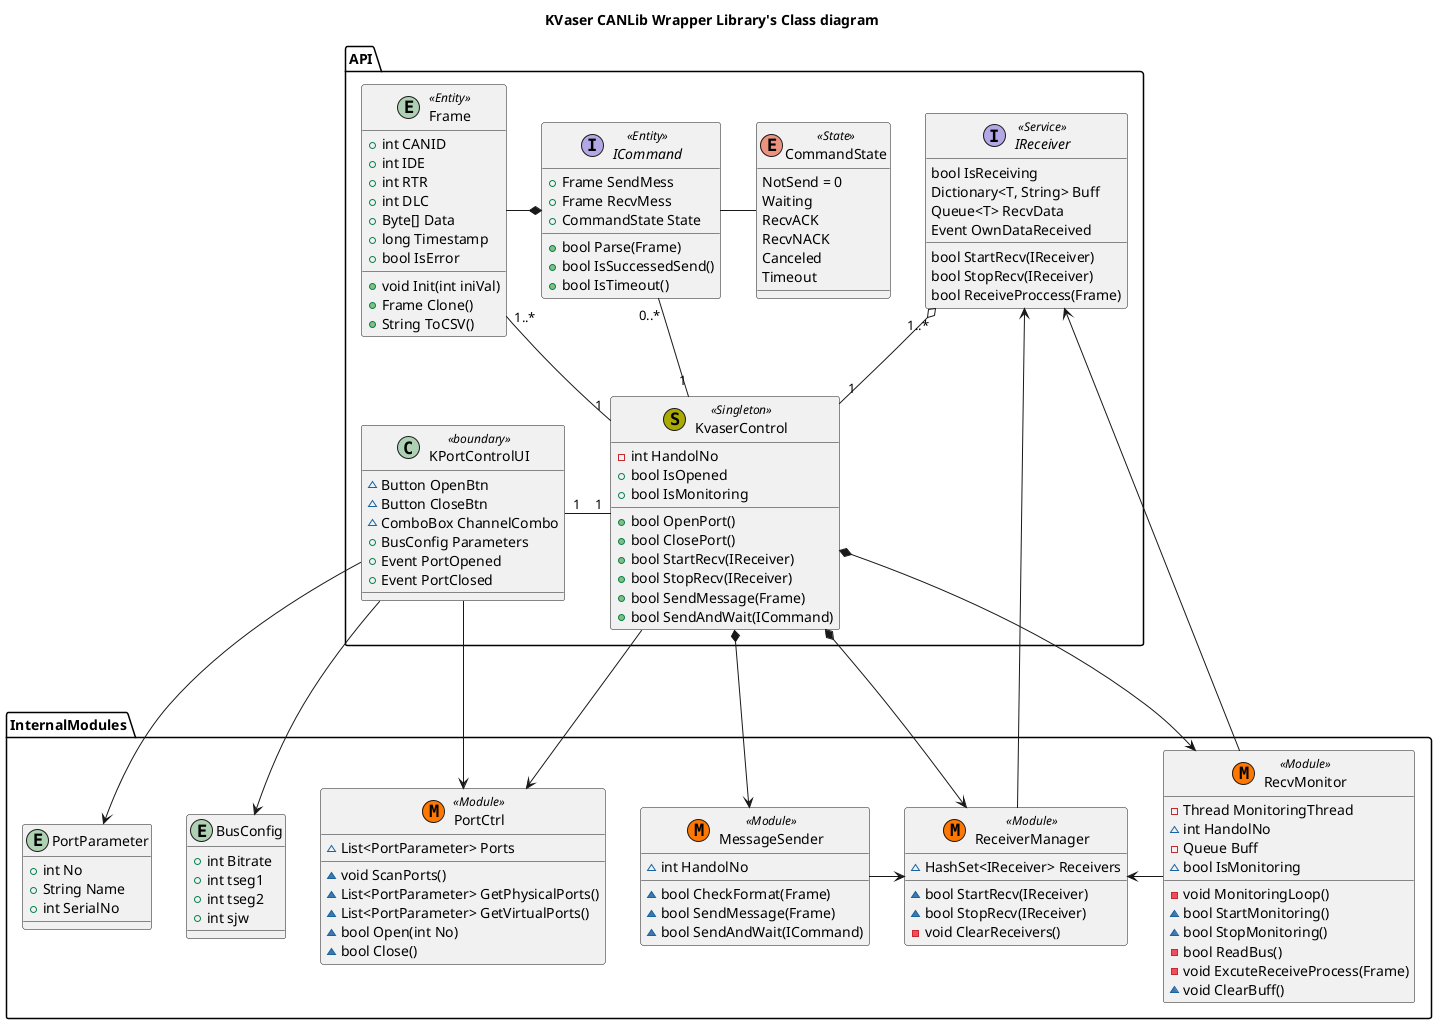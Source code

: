 @startuml

title "KVaser CANLib Wrapper Library's Class diagram"

package API{

    class KPortControlUI<<boundary>>{
        ~Button OpenBtn
        ~Button CloseBtn
        ~ComboBox ChannelCombo
        +BusConfig Parameters
        +Event PortOpened
        +Event PortClosed
    }

    class KvaserControl<< (S, #AAAA00) Singleton>>{
        -int HandolNo
        +bool IsOpened
        +bool IsMonitoring
        +bool OpenPort()
        +bool ClosePort()
        +bool StartRecv(IReceiver)
        +bool StopRecv(IReceiver)
        +bool SendMessage(Frame)
        +bool SendAndWait(ICommand)
    }

    entity Frame<<Entity>>{
        +int CANID
        +int IDE
        +int RTR
        +int DLC
        +Byte[] Data
        +long Timestamp
        +bool IsError
        +void Init(int iniVal)
        +Frame Clone()
        +String ToCSV()
    }

    Interface IReceiver<<Service>>{
        bool IsReceiving
        Dictionary<T, String> Buff
        Queue<T> RecvData
        Event OwnDataReceived
        bool StartRecv(IReceiver)
        bool StopRecv(IReceiver)
        bool ReceiveProccess(Frame)
    }

    Interface ICommand<<Entity>>{
        +Frame SendMess
        +Frame RecvMess
        +CommandState State
        +bool Parse(Frame)
        +bool IsSuccessedSend()
        +bool IsTimeout()
    }

    Enum CommandState<<State>>{
        NotSend = 0
        Waiting
        RecvACK
        RecvNACK
        Canceled
        Timeout
    }

    KPortControlUI "1" -l "1" KvaserControl

    KvaserControl "1" -l "1..*" Frame
    KvaserControl "1" -u-o "1..*" IReceiver
    KvaserControl "1" -u- "0..*" ICommand

    ICommand - CommandState
    ICommand *-l Frame
}

package InternalModules{
    class PortCtrl<< (M, #FF7700) Module>>{
        ~{field} List<PortParameter> Ports
        ~void ScanPorts()
        ~List<PortParameter> GetPhysicalPorts()
        ~List<PortParameter> GetVirtualPorts()
        ~bool Open(int No)
        ~bool Close()
    }

    entity BusConfig{
        +int Bitrate
        +int tseg1
        +int tseg2
        +int sjw
    }

    entity PortParameter{
        +int No
        +String Name
        +int SerialNo
    }

    class RecvMonitor<< (M, #FF7700) Module>>{
        -Thread MonitoringThread
        ~int HandolNo
        -Queue Buff
        ~bool IsMonitoring
        -void MonitoringLoop()
        ~bool StartMonitoring()
        ~bool StopMonitoring()
        -bool ReadBus()
        -void ExcuteReceiveProcess(Frame)
        ~void ClearBuff()
    }

    class ReceiverManager<< (M, #FF7700) Module>>{
        ~HashSet<IReceiver> Receivers
        ~bool StartRecv(IReceiver)
        ~bool StopRecv(IReceiver)
        -void ClearReceivers()
    }

    class MessageSender<< (M, #FF7700) Module>>{
        ~int HandolNo
        ~bool CheckFormat(Frame)
        ~bool SendMessage(Frame)
        ~bool SendAndWait(ICommand)
    }

    RecvMonitor -l> ReceiverManager
    MessageSender -> ReceiverManager
}


KPortControlUI ---> PortCtrl
KPortControlUI --> PortParameter
KPortControlUI --> BusConfig

KvaserControl ---> PortCtrl
KvaserControl *---> RecvMonitor
KvaserControl *---> ReceiverManager
KvaserControl *---> MessageSender

IReceiver <-- ReceiverManager
IReceiver <-- RecvMonitor



@enduml